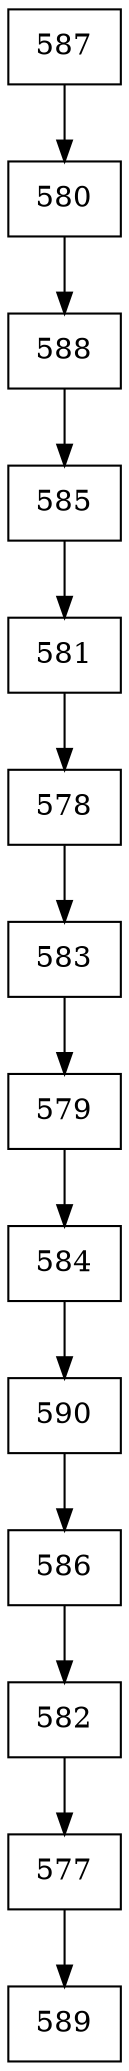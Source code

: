 digraph G {
  node [shape=record];
  node0 [label="{587}"];
  node0 -> node1;
  node1 [label="{580}"];
  node1 -> node2;
  node2 [label="{588}"];
  node2 -> node3;
  node3 [label="{585}"];
  node3 -> node4;
  node4 [label="{581}"];
  node4 -> node5;
  node5 [label="{578}"];
  node5 -> node6;
  node6 [label="{583}"];
  node6 -> node7;
  node7 [label="{579}"];
  node7 -> node8;
  node8 [label="{584}"];
  node8 -> node9;
  node9 [label="{590}"];
  node9 -> node10;
  node10 [label="{586}"];
  node10 -> node11;
  node11 [label="{582}"];
  node11 -> node12;
  node12 [label="{577}"];
  node12 -> node13;
  node13 [label="{589}"];
}
